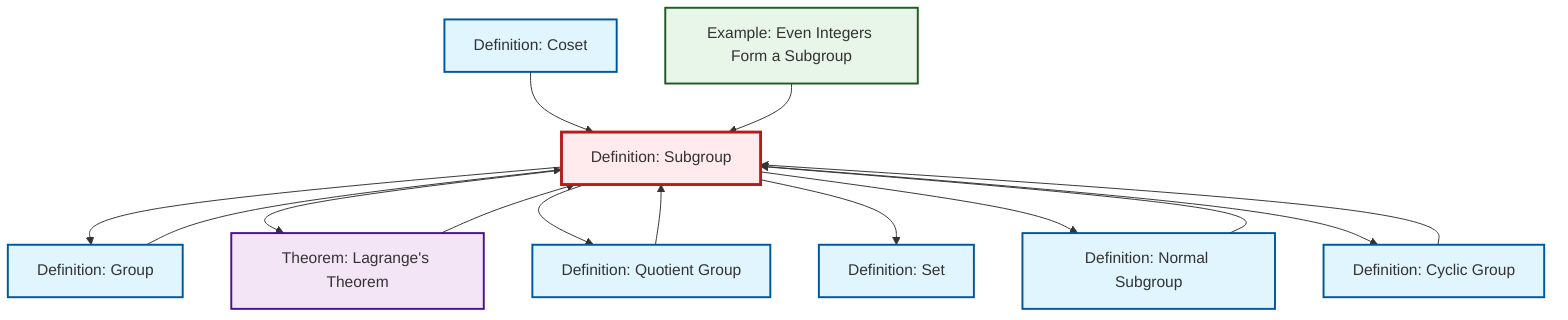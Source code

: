 graph TD
    classDef definition fill:#e1f5fe,stroke:#01579b,stroke-width:2px
    classDef theorem fill:#f3e5f5,stroke:#4a148c,stroke-width:2px
    classDef axiom fill:#fff3e0,stroke:#e65100,stroke-width:2px
    classDef example fill:#e8f5e9,stroke:#1b5e20,stroke-width:2px
    classDef current fill:#ffebee,stroke:#b71c1c,stroke-width:3px
    ex-even-integers-subgroup["Example: Even Integers Form a Subgroup"]:::example
    def-cyclic-group["Definition: Cyclic Group"]:::definition
    def-coset["Definition: Coset"]:::definition
    def-normal-subgroup["Definition: Normal Subgroup"]:::definition
    def-quotient-group["Definition: Quotient Group"]:::definition
    def-subgroup["Definition: Subgroup"]:::definition
    def-group["Definition: Group"]:::definition
    def-set["Definition: Set"]:::definition
    thm-lagrange["Theorem: Lagrange's Theorem"]:::theorem
    def-coset --> def-subgroup
    thm-lagrange --> def-subgroup
    def-group --> def-subgroup
    def-subgroup --> def-group
    def-normal-subgroup --> def-subgroup
    def-quotient-group --> def-subgroup
    ex-even-integers-subgroup --> def-subgroup
    def-subgroup --> thm-lagrange
    def-subgroup --> def-quotient-group
    def-subgroup --> def-set
    def-subgroup --> def-normal-subgroup
    def-cyclic-group --> def-subgroup
    def-subgroup --> def-cyclic-group
    class def-subgroup current
